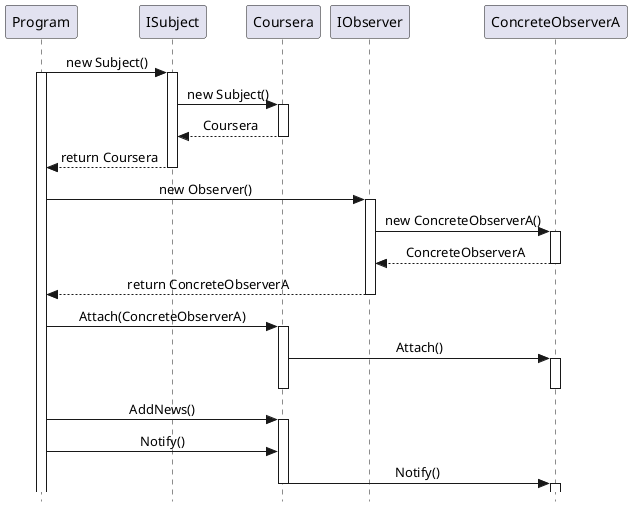 @startuml Sequence Diagram

skinparam Style strictuml
skinparam SequenceMessageAlignment center

participant "Program" as P
participant "ISubject" as IS
participant "Coursera" as C
participant "IObserver" as IO
participant "ConcreteObserverA" as COA

P -> IS: new Subject()
activate P
activate IS

IS -> C: new Subject()
activate C

C --> IS: Coursera
deactivate C

IS --> P: return Coursera
deactivate IS

P -> IO: new Observer()
activate IO

IO -> COA: new ConcreteObserverA()
activate COA

COA --> IO: ConcreteObserverA
deactivate COA

IO --> P: return ConcreteObserverA
deactivate IO

P -> C: Attach(ConcreteObserverA)
activate C

C -> COA: Attach()
activate COA
deactivate COA
deactivate C

P -> C: AddNews()
activate C

P -> C: Notify()

C -> COA: Notify()
deactivate C
activate COA
deactivate COA
@enduml
